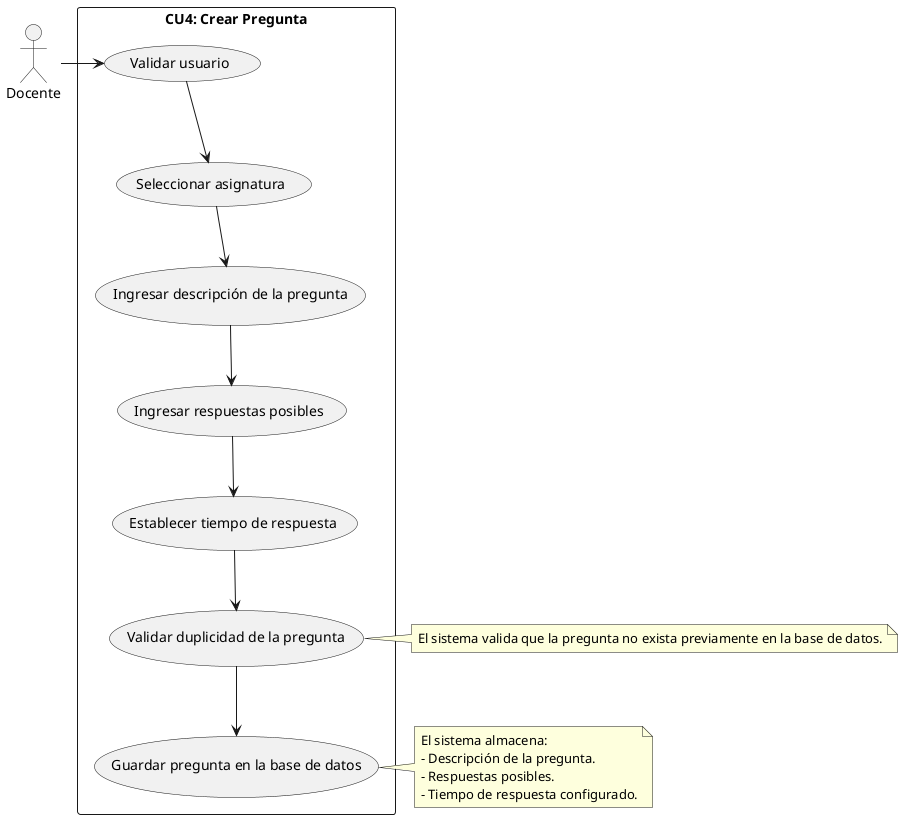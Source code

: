 @startuml CU4
actor Docente

rectangle "CU4: Crear Pregunta" {
    usecase UC_ValidarUsuario as "Validar usuario"
    usecase UC_SeleccionarAsignatura as "Seleccionar asignatura"
    usecase UC_IngresarDescripcion as "Ingresar descripción de la pregunta"
    usecase UC_IngresarRespuestas as "Ingresar respuestas posibles"
    usecase UC_EstablecerTiempo as "Establecer tiempo de respuesta"
    usecase UC_ValidarDuplicado as "Validar duplicidad de la pregunta"
    usecase UC_GuardarPregunta as "Guardar pregunta en la base de datos"
}

Docente -> UC_ValidarUsuario
UC_ValidarUsuario --> UC_SeleccionarAsignatura
UC_SeleccionarAsignatura --> UC_IngresarDescripcion
UC_IngresarDescripcion --> UC_IngresarRespuestas
UC_IngresarRespuestas --> UC_EstablecerTiempo
UC_EstablecerTiempo --> UC_ValidarDuplicado
UC_ValidarDuplicado --> UC_GuardarPregunta

note right of UC_ValidarDuplicado
El sistema valida que la pregunta no exista previamente en la base de datos.
end note

note right of UC_GuardarPregunta
El sistema almacena:
- Descripción de la pregunta.
- Respuestas posibles.
- Tiempo de respuesta configurado.
end note
@enduml
